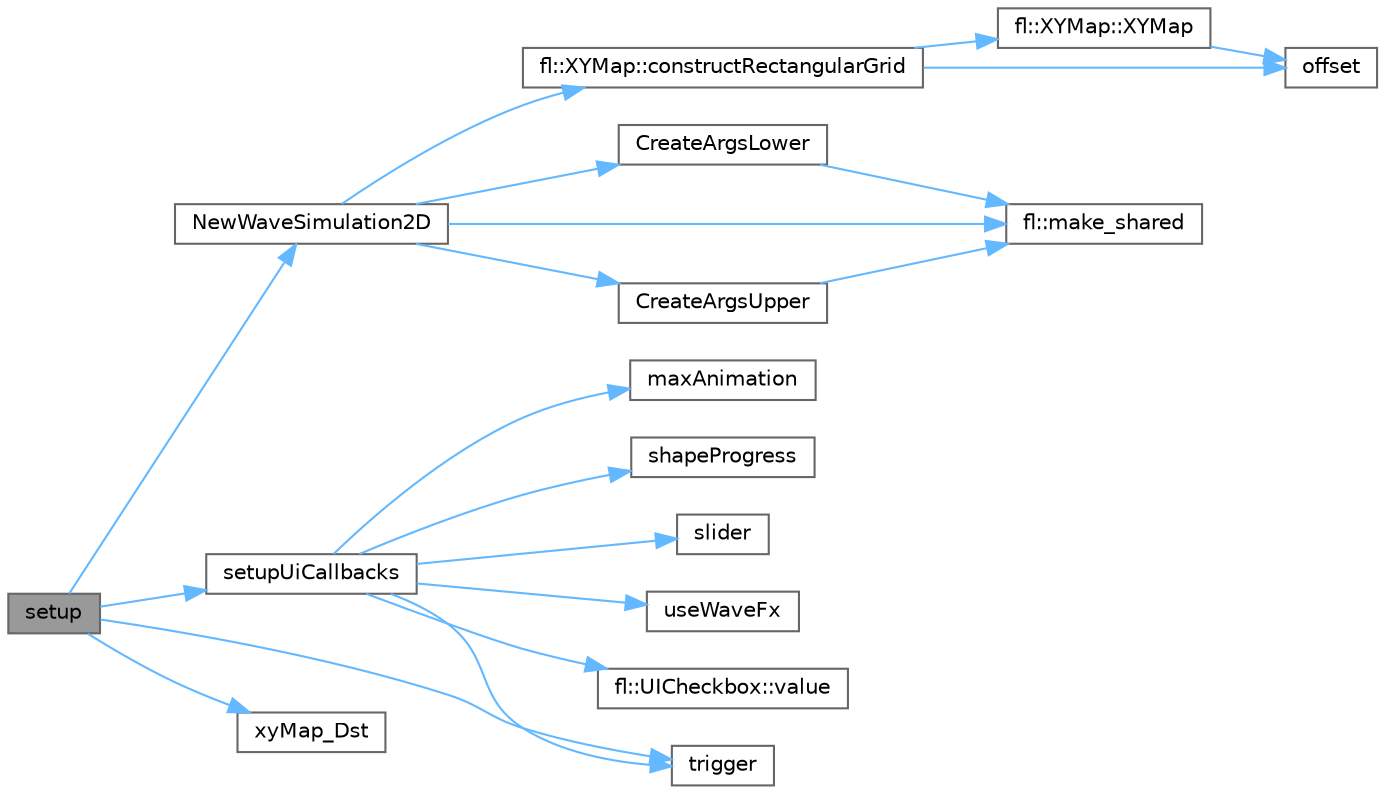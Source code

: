 digraph "setup"
{
 // INTERACTIVE_SVG=YES
 // LATEX_PDF_SIZE
  bgcolor="transparent";
  edge [fontname=Helvetica,fontsize=10,labelfontname=Helvetica,labelfontsize=10];
  node [fontname=Helvetica,fontsize=10,shape=box,height=0.2,width=0.4];
  rankdir="LR";
  Node1 [id="Node000001",label="setup",height=0.2,width=0.4,color="gray40", fillcolor="grey60", style="filled", fontcolor="black",tooltip=" "];
  Node1 -> Node2 [id="edge1_Node000001_Node000002",color="steelblue1",style="solid",tooltip=" "];
  Node2 [id="Node000002",label="NewWaveSimulation2D",height=0.2,width=0.4,color="grey40", fillcolor="white", style="filled",URL="$de/d3f/examples_2_downscale_2src_2wave_8cpp_a5b3bc4e56862b14d85eb4d03a0c81b44.html#a5b3bc4e56862b14d85eb4d03a0c81b44",tooltip=" "];
  Node2 -> Node3 [id="edge2_Node000002_Node000003",color="steelblue1",style="solid",tooltip=" "];
  Node3 [id="Node000003",label="fl::XYMap::constructRectangularGrid",height=0.2,width=0.4,color="grey40", fillcolor="white", style="filled",URL="$d0/dce/classfl_1_1_x_y_map_a6faeccfa39121c788943e3dc1ae6507c.html#a6faeccfa39121c788943e3dc1ae6507c",tooltip=" "];
  Node3 -> Node4 [id="edge3_Node000003_Node000004",color="steelblue1",style="solid",tooltip=" "];
  Node4 [id="Node000004",label="fl::XYMap::XYMap",height=0.2,width=0.4,color="grey40", fillcolor="white", style="filled",URL="$d0/dce/classfl_1_1_x_y_map_abdbc76293c26157ec67716a365bd5460.html#abdbc76293c26157ec67716a365bd5460",tooltip=" "];
  Node4 -> Node5 [id="edge4_Node000004_Node000005",color="steelblue1",style="solid",tooltip=" "];
  Node5 [id="Node000005",label="offset",height=0.2,width=0.4,color="grey40", fillcolor="white", style="filled",URL="$d6/daf/direct_8h_a0b3fd115c40d6ac683a810a572fc6104.html#a0b3fd115c40d6ac683a810a572fc6104",tooltip=" "];
  Node3 -> Node5 [id="edge5_Node000003_Node000005",color="steelblue1",style="solid",tooltip=" "];
  Node2 -> Node6 [id="edge6_Node000002_Node000006",color="steelblue1",style="solid",tooltip=" "];
  Node6 [id="Node000006",label="CreateArgsLower",height=0.2,width=0.4,color="grey40", fillcolor="white", style="filled",URL="$de/d3f/examples_2_downscale_2src_2wave_8cpp_a9c851c66f2e46b214500ec6c3722b9a4.html#a9c851c66f2e46b214500ec6c3722b9a4",tooltip=" "];
  Node6 -> Node7 [id="edge7_Node000006_Node000007",color="steelblue1",style="solid",tooltip=" "];
  Node7 [id="Node000007",label="fl::make_shared",height=0.2,width=0.4,color="grey40", fillcolor="white", style="filled",URL="$d4/d36/namespacefl_a87ae8a24cc8b709a64f39370e71846af.html#a87ae8a24cc8b709a64f39370e71846af",tooltip=" "];
  Node2 -> Node8 [id="edge8_Node000002_Node000008",color="steelblue1",style="solid",tooltip=" "];
  Node8 [id="Node000008",label="CreateArgsUpper",height=0.2,width=0.4,color="grey40", fillcolor="white", style="filled",URL="$de/d3f/examples_2_downscale_2src_2wave_8cpp_afab48463dd09a75d6a518ac33378eda4.html#afab48463dd09a75d6a518ac33378eda4",tooltip=" "];
  Node8 -> Node7 [id="edge9_Node000008_Node000007",color="steelblue1",style="solid",tooltip=" "];
  Node2 -> Node7 [id="edge10_Node000002_Node000007",color="steelblue1",style="solid",tooltip=" "];
  Node1 -> Node9 [id="edge11_Node000001_Node000009",color="steelblue1",style="solid",tooltip=" "];
  Node9 [id="Node000009",label="setupUiCallbacks",height=0.2,width=0.4,color="grey40", fillcolor="white", style="filled",URL="$d6/d1a/examples_2_downscale_2downscale_8h_a893c59eb458bea800b5e5e5c1bf57fcd.html#a893c59eb458bea800b5e5e5c1bf57fcd",tooltip=" "];
  Node9 -> Node10 [id="edge12_Node000009_Node000010",color="steelblue1",style="solid",tooltip=" "];
  Node10 [id="Node000010",label="maxAnimation",height=0.2,width=0.4,color="grey40", fillcolor="white", style="filled",URL="$d6/d1a/examples_2_downscale_2downscale_8h_a7c16ec41fbd080f3cff7bb7e0219e3f3.html#a7c16ec41fbd080f3cff7bb7e0219e3f3",tooltip=" "];
  Node9 -> Node11 [id="edge13_Node000009_Node000011",color="steelblue1",style="solid",tooltip=" "];
  Node11 [id="Node000011",label="shapeProgress",height=0.2,width=0.4,color="grey40", fillcolor="white", style="filled",URL="$d6/d1a/examples_2_downscale_2downscale_8h_ad64ba1c6fc79ef2dee26cd34dc88359f.html#ad64ba1c6fc79ef2dee26cd34dc88359f",tooltip=" "];
  Node9 -> Node12 [id="edge14_Node000009_Node000012",color="steelblue1",style="solid",tooltip=" "];
  Node12 [id="Node000012",label="slider",height=0.2,width=0.4,color="grey40", fillcolor="white", style="filled",URL="$d8/d78/examples_2_wave_2wave_8h_a158d39a9e3154e76a27c891bfc9ecd29.html#a158d39a9e3154e76a27c891bfc9ecd29",tooltip=" "];
  Node9 -> Node13 [id="edge15_Node000009_Node000013",color="steelblue1",style="solid",tooltip=" "];
  Node13 [id="Node000013",label="trigger",height=0.2,width=0.4,color="grey40", fillcolor="white", style="filled",URL="$d6/d1a/examples_2_downscale_2downscale_8h_a2c9aba64a2fdccfb6cd433b2480a0bd7.html#a2c9aba64a2fdccfb6cd433b2480a0bd7",tooltip=" "];
  Node9 -> Node14 [id="edge16_Node000009_Node000014",color="steelblue1",style="solid",tooltip=" "];
  Node14 [id="Node000014",label="useWaveFx",height=0.2,width=0.4,color="grey40", fillcolor="white", style="filled",URL="$d6/d1a/examples_2_downscale_2downscale_8h_ae6b1e320a8edd01c20e07d51b586724a.html#ae6b1e320a8edd01c20e07d51b586724a",tooltip=" "];
  Node9 -> Node15 [id="edge17_Node000009_Node000015",color="steelblue1",style="solid",tooltip=" "];
  Node15 [id="Node000015",label="fl::UICheckbox::value",height=0.2,width=0.4,color="grey40", fillcolor="white", style="filled",URL="$d7/dfe/classfl_1_1_u_i_checkbox_a999a2bc4a7105a7b8975aee0a48302c3.html#a999a2bc4a7105a7b8975aee0a48302c3",tooltip=" "];
  Node1 -> Node13 [id="edge18_Node000001_Node000013",color="steelblue1",style="solid",tooltip=" "];
  Node1 -> Node16 [id="edge19_Node000001_Node000016",color="steelblue1",style="solid",tooltip=" "];
  Node16 [id="Node000016",label="xyMap_Dst",height=0.2,width=0.4,color="grey40", fillcolor="white", style="filled",URL="$d6/d1a/examples_2_downscale_2downscale_8h_a961dfc13a56068331f9d251288a5da2e.html#a961dfc13a56068331f9d251288a5da2e",tooltip=" "];
}
